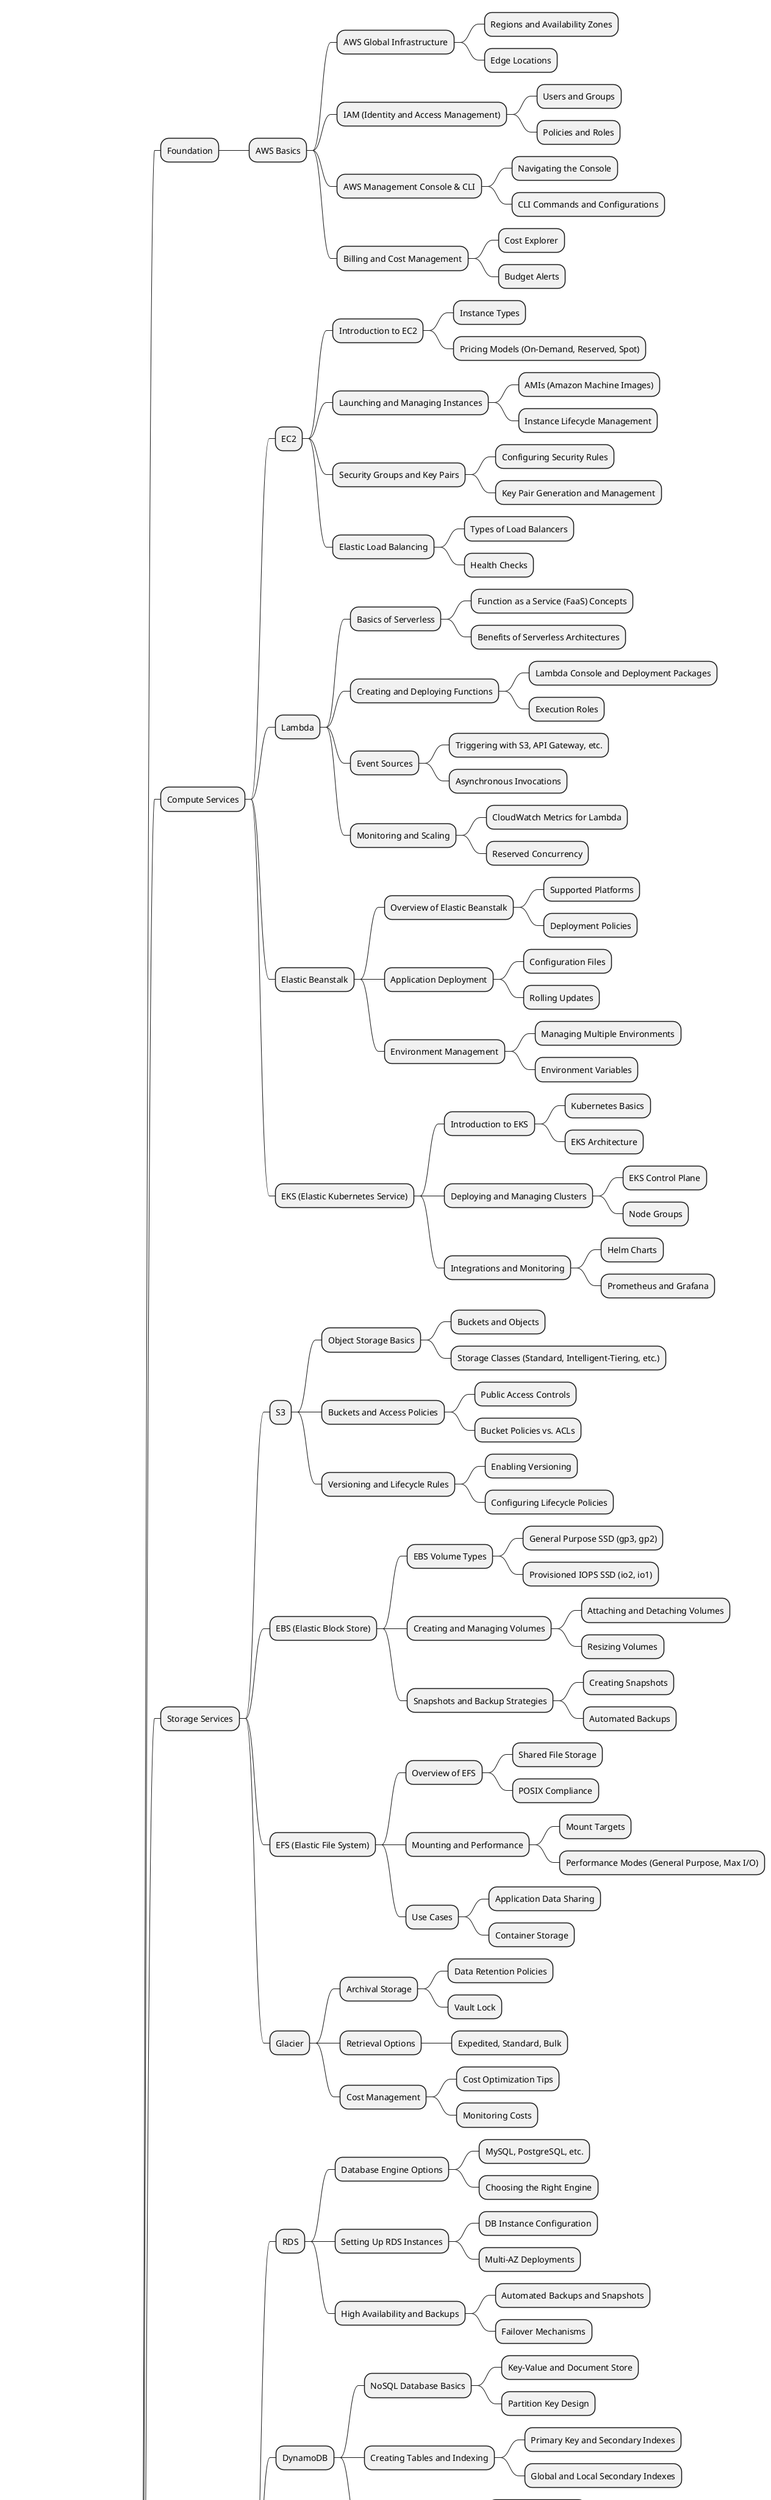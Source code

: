 @startmindmap

* AWS Zero to Hero Roadmap
** Foundation
*** AWS Basics
**** AWS Global Infrastructure
***** Regions and Availability Zones
***** Edge Locations
**** IAM (Identity and Access Management)
***** Users and Groups
***** Policies and Roles
**** AWS Management Console & CLI
***** Navigating the Console
***** CLI Commands and Configurations
**** Billing and Cost Management
***** Cost Explorer
***** Budget Alerts
** Compute Services
*** EC2
**** Introduction to EC2
***** Instance Types
***** Pricing Models (On-Demand, Reserved, Spot)
**** Launching and Managing Instances
***** AMIs (Amazon Machine Images)
***** Instance Lifecycle Management
**** Security Groups and Key Pairs
***** Configuring Security Rules
***** Key Pair Generation and Management
**** Elastic Load Balancing
***** Types of Load Balancers
***** Health Checks
*** Lambda
**** Basics of Serverless
***** Function as a Service (FaaS) Concepts
***** Benefits of Serverless Architectures
**** Creating and Deploying Functions
***** Lambda Console and Deployment Packages
***** Execution Roles
**** Event Sources
***** Triggering with S3, API Gateway, etc.
***** Asynchronous Invocations
**** Monitoring and Scaling
***** CloudWatch Metrics for Lambda
***** Reserved Concurrency
*** Elastic Beanstalk
**** Overview of Elastic Beanstalk
***** Supported Platforms
***** Deployment Policies
**** Application Deployment
***** Configuration Files
***** Rolling Updates
**** Environment Management
***** Managing Multiple Environments
***** Environment Variables
*** EKS (Elastic Kubernetes Service)
**** Introduction to EKS
***** Kubernetes Basics
***** EKS Architecture
**** Deploying and Managing Clusters
***** EKS Control Plane
***** Node Groups
**** Integrations and Monitoring
***** Helm Charts
***** Prometheus and Grafana
** Storage Services
*** S3
**** Object Storage Basics
***** Buckets and Objects
***** Storage Classes (Standard, Intelligent-Tiering, etc.)
**** Buckets and Access Policies
***** Public Access Controls
***** Bucket Policies vs. ACLs
**** Versioning and Lifecycle Rules
***** Enabling Versioning
***** Configuring Lifecycle Policies
*** EBS (Elastic Block Store)
**** EBS Volume Types
***** General Purpose SSD (gp3, gp2)
***** Provisioned IOPS SSD (io2, io1)
**** Creating and Managing Volumes
***** Attaching and Detaching Volumes
***** Resizing Volumes
**** Snapshots and Backup Strategies
***** Creating Snapshots
***** Automated Backups
*** EFS (Elastic File System)
**** Overview of EFS
***** Shared File Storage
***** POSIX Compliance
**** Mounting and Performance
***** Mount Targets
***** Performance Modes (General Purpose, Max I/O)
**** Use Cases
***** Application Data Sharing
***** Container Storage
*** Glacier
**** Archival Storage
***** Data Retention Policies
***** Vault Lock
**** Retrieval Options
***** Expedited, Standard, Bulk
**** Cost Management
***** Cost Optimization Tips
***** Monitoring Costs
** Database Services
*** RDS
**** Database Engine Options
***** MySQL, PostgreSQL, etc.
***** Choosing the Right Engine
**** Setting Up RDS Instances
***** DB Instance Configuration
***** Multi-AZ Deployments
**** High Availability and Backups
***** Automated Backups and Snapshots
***** Failover Mechanisms
*** DynamoDB
**** NoSQL Database Basics
***** Key-Value and Document Store
***** Partition Key Design
**** Creating Tables and Indexing
***** Primary Key and Secondary Indexes
***** Global and Local Secondary Indexes
**** DynamoDB Streams
***** Change Data Capture
***** Integrating with Lambda
*** Redshift
**** Data Warehousing Concepts
***** Columnar Storage
***** Compression Techniques
**** Cluster Management
***** Node Types (Dense Storage, Dense Compute)
***** Cluster Resizing
**** Querying with SQL
***** Query Editor
***** Performance Tuning
*** Aurora
**** High-Performance Database
***** Compatibility with MySQL and PostgreSQL
***** Aurora Serverless
**** Aurora Clusters
***** Cluster Endpoints
***** Read Replicas
**** Scaling and Replication
***** Auto Scaling Read Replicas
***** Cross-Region Replication
*** Amazon Neptune (GraphDB)
**** Graph Database Basics
***** Property Graphs and RDF
***** Use Cases for GraphDB
**** Setting Up Neptune
***** Creating Graphs
***** Integrating with Gremlin and SPARQL
**** Querying and Analysis
***** Writing Graph Queries
***** Visualizing Graph Data
** Networking & CDN
*** VPC (Virtual Private Cloud)
**** Creating and Configuring VPCs
***** VPC Wizard Setup
***** Custom VPC Configurations
**** Subnets, Route Tables, and Gateways
***** Public and Private Subnets
***** NAT Gateways
**** Network Security
***** Security Groups vs. NACLs
***** VPC Peering
*** Route 53
**** Domain Management
***** Registering Domains
***** Hosted Zones
**** Routing Policies
***** Simple, Weighted, Latency
***** Failover Configurations
**** Health Checks
***** Monitoring Endpoint Health
***** Integrating with CloudWatch
*** CloudFront
**** Content Delivery Basics
***** Edge Caching
***** Origin and Distribution Setup
**** Distribution Setup
***** Creating Distributions
***** Configuring Behaviors
**** Caching Strategies
***** Cache Invalidation
***** Cache-Control Headers
*** API Gateway
**** Creating and Deploying APIs
***** REST vs. HTTP APIs
***** Custom Domain Mapping
**** Integrations with AWS Services
***** Lambda Integrations
***** Direct Service Integrations
**** Security and Monitoring
***** Authorization (Cognito, IAM)
***** Logging and Metrics
** Security & Monitoring
*** CloudWatch
**** Setting Up Monitoring
***** CloudWatch Dashboards
***** Custom Metrics
**** Creating Alarms
***** Thresholds and Notifications
***** Composite Alarms
**** Log Insights
***** Analyzing Logs
***** Querying Log Data
*** CloudTrail
**** Tracking API Calls
***** Event History
***** CloudTrail Insights
**** Security Analysis
***** Detecting Unusual Activity
***** Integrating with AWS Organizations
**** Integrating with SIEM Tools
***** Centralizing Logs
***** Alerting and Reporting
*** AWS Config
**** Configuration Management
***** Resource Inventory
***** Configuration History
**** Compliance Rules
***** Custom Rule Creation
***** Managed Rules
**** Change Tracking
***** Change Management Reports
***** Notifications on Changes
*** GuardDuty
**** Threat Detection
***** Finding Types
***** GuardDuty Intelligence Feeds
**** Setting Up and Configuring
***** Enabling GuardDuty
***** Trusted IP Lists
**** Analyzing Findings
***** Severity Analysis
***** Automating Responses
** Advanced & Specialized Services
*** Step Functions
**** Building Workflows
***** Visual Workflow Editor
***** Parallel Execution
**** Integrating with AWS Services
***** Lambda, S3, etc.
***** External Service Integrations
**** Error Handling
***** Retry and Catch
***** Timeout Configurations
*** SNS & SQS
**** Pub/Sub Messaging
***** Message Publishing
***** Subscription Types
**** Creating Topics and Queues
***** FIFO and Standard Queues
***** Access Policies
**** Message Delivery and Processing
***** Dead-Letter Queues
***** Message Retention
*** Kinesis
**** Real-Time Data Streaming
***** Data Producers and Consumers
***** Shard Management
**** Stream Processing
***** Kinesis Data Analytics
***** Data Transformation
**** Integrating with Lambda
***** Event Source Mapping
***** Processing Stream Data
*** Elastic Transcoder
**** Media Transcoding Basics
***** Supported Formats
***** Job Creation
**** Creating Transcoding Pipelines
***** Pipeline Configuration
***** Preset Management
**** Formats and Presets
***** Audio and Video Settings
***** Custom Presets
*** Media Services
**** AWS Elemental MediaConvert
***** Video Transcoding
***** Job Queue Management
**** AWS Elemental MediaLive
***** Live Video Processing
***** Input and Output Configuration
**** AWS Elemental MediaPackage
***** Packaging and Delivery
***** DRM Integration
**** AWS Elemental MediaStore
***** Storage for Media Workflows
***** Low-Latency Streaming
*** Athena
**** Serverless Querying
***** Connecting to S3
***** Partitioning Data
**** Setting Up Data Sources
***** Data Catalogs
***** Integration with Glue
**** Running Queries and Analyzing Results
***** Query Performance Optimization
***** Saving and Exporting Results
*** OpenSearch
**** OpenSearch Basics
***** Full-Text Search Capabilities
***** Dashboard Visualizations
**** Setting Up OpenSearch
***** Creating Clusters
***** Configuring Indexes
**** Monitoring and Security
***** OpenSearch Dashboards
***** Access Controls
*** AppSync
**** Introduction to AppSync
***** GraphQL API Basics
***** Benefits of AppSync
**** Setting Up GraphQL APIs
***** Schema Design
***** Resolver Mapping Templates
**** Real-Time and Offline Features
***** Subscriptions for Real-Time Data
***** Caching and Sync Capabilities

@endmindmap
